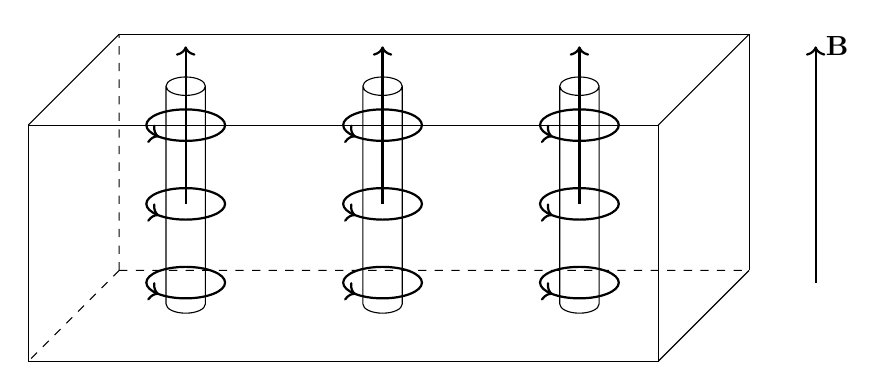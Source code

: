 \begin{tikzpicture}

	\pgfmathsetmacro{\z}{3}

	\foreach \x in {2, 4.5, 7} {
			\node (vortex) [cylinder, shape border rotate=90, draw,minimum height=3cm,
				minimum width=0.5cm] at (\x, 2, \z){};
			\draw[thick, ->] (\x,2,\z) -- (\x,4,\z) node[right] {};

			\foreach \y in {1, 2, 3} {
					\begin{scope}[shift={(\x,\y,\z)}]  % Shift the ellipse to (2,2) in XY plane
						\draw[thick, postaction={decorate}, decoration={markings, mark=at position 0.6 with {\arrow{>}}}] (0,0) ellipse (0.5 and 0.2);
					\end{scope}
				}
		}

	\draw[thick, ->] (10, 1, 3) -- (10, 4, 3) node[right] {$\mathbf{B}$};

	% Vertices of the cube
	\coordinate (A) at (0,0,0);
	\coordinate (B) at (8,0,0);
	\coordinate (C) at (8,3,0);
	\coordinate (D) at (0,3,0);
	\coordinate (E) at (0,0,3);
	\coordinate (F) at (8,0,3);
	\coordinate (G) at (8,3,3);
	\coordinate (H) at (0,3,3);

	% Draw the edges of the cube
	\draw
	(B) -- (C)
	(C) -- (D);
	\draw
	(E) -- (F) -- (G) -- (H) -- cycle;  % Top face
	\draw[dashed]
	(A) -- (B)
	(A) -- (E)
	(A) -- (D);
	\draw
	(B) -- (F)
	(C) -- (G)
	(D) -- (H);
\end{tikzpicture}
